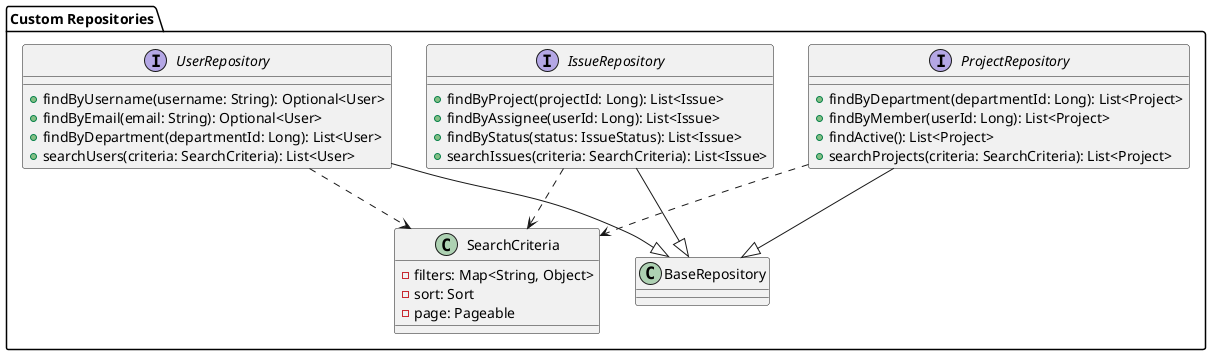 @startuml
package "Custom Repositories" {
  interface UserRepository {
    +findByUsername(username: String): Optional<User>
    +findByEmail(email: String): Optional<User>
    +findByDepartment(departmentId: Long): List<User>
    +searchUsers(criteria: SearchCriteria): List<User>
  }

  interface ProjectRepository {
    +findByDepartment(departmentId: Long): List<Project>
    +findByMember(userId: Long): List<Project>
    +findActive(): List<Project>
    +searchProjects(criteria: SearchCriteria): List<Project>
  }

  interface IssueRepository {
    +findByProject(projectId: Long): List<Issue>
    +findByAssignee(userId: Long): List<Issue>
    +findByStatus(status: IssueStatus): List<Issue>
    +searchIssues(criteria: SearchCriteria): List<Issue>
  }

  class SearchCriteria {
    -filters: Map<String, Object>
    -sort: Sort
    -page: Pageable
  }

  UserRepository --|> BaseRepository
  ProjectRepository --|> BaseRepository
  IssueRepository --|> BaseRepository
  
  UserRepository ..> SearchCriteria
  ProjectRepository ..> SearchCriteria
  IssueRepository ..> SearchCriteria
}
@enduml 